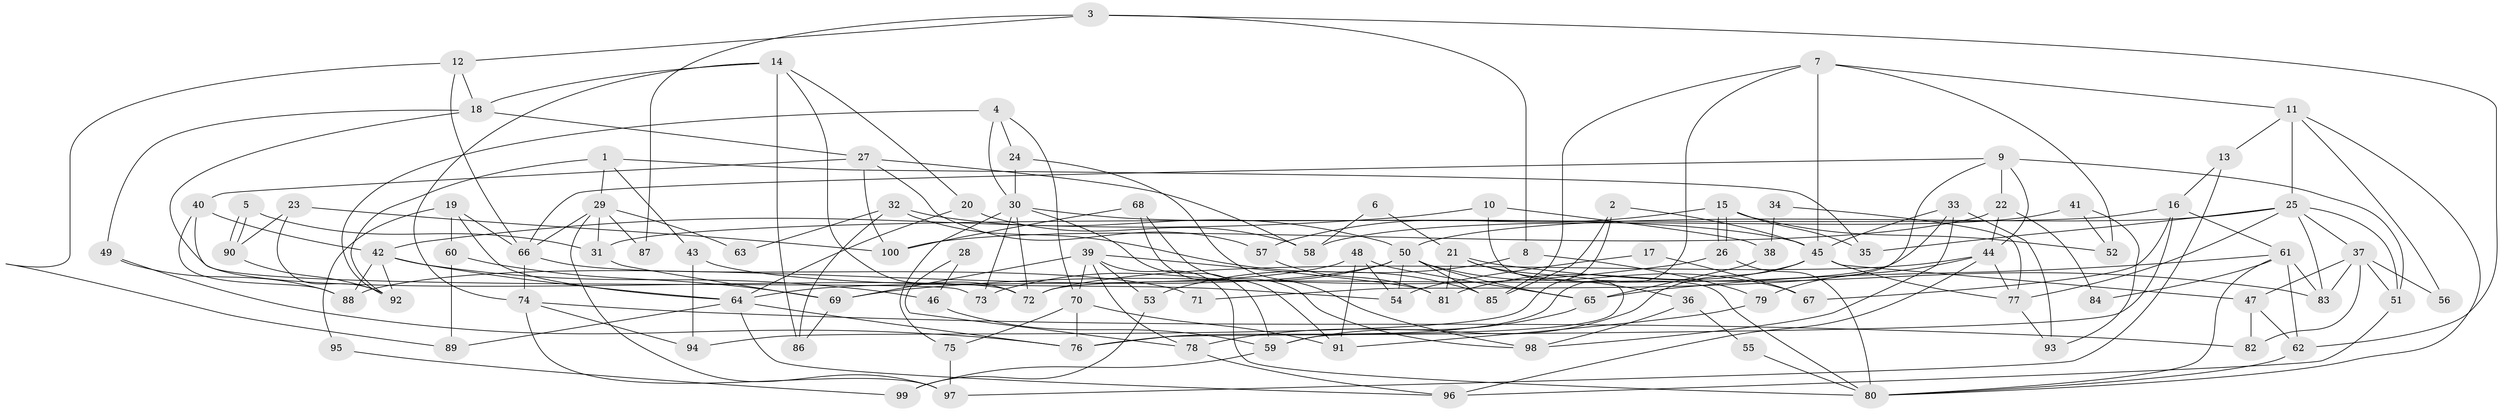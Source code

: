 // Generated by graph-tools (version 1.1) at 2025/11/02/27/25 16:11:21]
// undirected, 100 vertices, 200 edges
graph export_dot {
graph [start="1"]
  node [color=gray90,style=filled];
  1;
  2;
  3;
  4;
  5;
  6;
  7;
  8;
  9;
  10;
  11;
  12;
  13;
  14;
  15;
  16;
  17;
  18;
  19;
  20;
  21;
  22;
  23;
  24;
  25;
  26;
  27;
  28;
  29;
  30;
  31;
  32;
  33;
  34;
  35;
  36;
  37;
  38;
  39;
  40;
  41;
  42;
  43;
  44;
  45;
  46;
  47;
  48;
  49;
  50;
  51;
  52;
  53;
  54;
  55;
  56;
  57;
  58;
  59;
  60;
  61;
  62;
  63;
  64;
  65;
  66;
  67;
  68;
  69;
  70;
  71;
  72;
  73;
  74;
  75;
  76;
  77;
  78;
  79;
  80;
  81;
  82;
  83;
  84;
  85;
  86;
  87;
  88;
  89;
  90;
  91;
  92;
  93;
  94;
  95;
  96;
  97;
  98;
  99;
  100;
  1 -- 35;
  1 -- 29;
  1 -- 43;
  1 -- 92;
  2 -- 85;
  2 -- 45;
  2 -- 94;
  3 -- 62;
  3 -- 12;
  3 -- 8;
  3 -- 87;
  4 -- 30;
  4 -- 92;
  4 -- 24;
  4 -- 70;
  5 -- 31;
  5 -- 90;
  5 -- 90;
  6 -- 21;
  6 -- 58;
  7 -- 76;
  7 -- 45;
  7 -- 11;
  7 -- 52;
  7 -- 85;
  8 -- 79;
  8 -- 53;
  9 -- 22;
  9 -- 66;
  9 -- 44;
  9 -- 51;
  9 -- 71;
  10 -- 80;
  10 -- 42;
  10 -- 38;
  11 -- 25;
  11 -- 13;
  11 -- 56;
  11 -- 80;
  12 -- 18;
  12 -- 89;
  12 -- 66;
  13 -- 97;
  13 -- 16;
  14 -- 72;
  14 -- 74;
  14 -- 18;
  14 -- 20;
  14 -- 86;
  15 -- 57;
  15 -- 26;
  15 -- 26;
  15 -- 35;
  15 -- 52;
  16 -- 61;
  16 -- 31;
  16 -- 67;
  16 -- 76;
  17 -- 54;
  17 -- 67;
  18 -- 72;
  18 -- 27;
  18 -- 49;
  19 -- 64;
  19 -- 66;
  19 -- 60;
  19 -- 95;
  20 -- 64;
  20 -- 58;
  21 -- 59;
  21 -- 83;
  21 -- 36;
  21 -- 81;
  22 -- 100;
  22 -- 44;
  22 -- 84;
  23 -- 92;
  23 -- 90;
  23 -- 100;
  24 -- 30;
  24 -- 98;
  25 -- 50;
  25 -- 37;
  25 -- 35;
  25 -- 51;
  25 -- 77;
  25 -- 83;
  26 -- 80;
  26 -- 69;
  27 -- 58;
  27 -- 40;
  27 -- 57;
  27 -- 100;
  28 -- 46;
  28 -- 78;
  29 -- 66;
  29 -- 31;
  29 -- 63;
  29 -- 87;
  29 -- 97;
  30 -- 73;
  30 -- 45;
  30 -- 59;
  30 -- 72;
  30 -- 75;
  31 -- 69;
  32 -- 50;
  32 -- 86;
  32 -- 63;
  32 -- 85;
  33 -- 72;
  33 -- 45;
  33 -- 93;
  33 -- 98;
  34 -- 38;
  34 -- 77;
  36 -- 98;
  36 -- 55;
  37 -- 51;
  37 -- 83;
  37 -- 47;
  37 -- 56;
  37 -- 82;
  38 -- 65;
  39 -- 80;
  39 -- 70;
  39 -- 53;
  39 -- 69;
  39 -- 78;
  39 -- 81;
  40 -- 42;
  40 -- 73;
  40 -- 88;
  41 -- 52;
  41 -- 93;
  41 -- 58;
  42 -- 88;
  42 -- 64;
  42 -- 46;
  42 -- 92;
  43 -- 54;
  43 -- 94;
  44 -- 96;
  44 -- 72;
  44 -- 77;
  44 -- 79;
  45 -- 77;
  45 -- 81;
  45 -- 47;
  45 -- 59;
  46 -- 59;
  47 -- 62;
  47 -- 82;
  48 -- 65;
  48 -- 91;
  48 -- 54;
  48 -- 64;
  49 -- 76;
  49 -- 88;
  50 -- 88;
  50 -- 85;
  50 -- 54;
  50 -- 65;
  50 -- 67;
  50 -- 73;
  51 -- 96;
  53 -- 99;
  55 -- 80;
  57 -- 81;
  59 -- 99;
  60 -- 69;
  60 -- 89;
  61 -- 65;
  61 -- 80;
  61 -- 62;
  61 -- 83;
  61 -- 84;
  62 -- 80;
  64 -- 76;
  64 -- 89;
  64 -- 96;
  65 -- 78;
  66 -- 74;
  66 -- 71;
  68 -- 100;
  68 -- 98;
  68 -- 91;
  69 -- 86;
  70 -- 75;
  70 -- 76;
  70 -- 91;
  74 -- 82;
  74 -- 94;
  74 -- 97;
  75 -- 97;
  77 -- 93;
  78 -- 96;
  79 -- 91;
  90 -- 92;
  95 -- 99;
}
